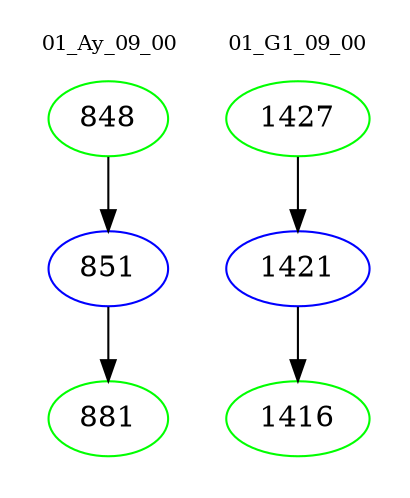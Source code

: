 digraph{
subgraph cluster_0 {
color = white
label = "01_Ay_09_00";
fontsize=10;
T0_848 [label="848", color="green"]
T0_848 -> T0_851 [color="black"]
T0_851 [label="851", color="blue"]
T0_851 -> T0_881 [color="black"]
T0_881 [label="881", color="green"]
}
subgraph cluster_1 {
color = white
label = "01_G1_09_00";
fontsize=10;
T1_1427 [label="1427", color="green"]
T1_1427 -> T1_1421 [color="black"]
T1_1421 [label="1421", color="blue"]
T1_1421 -> T1_1416 [color="black"]
T1_1416 [label="1416", color="green"]
}
}
